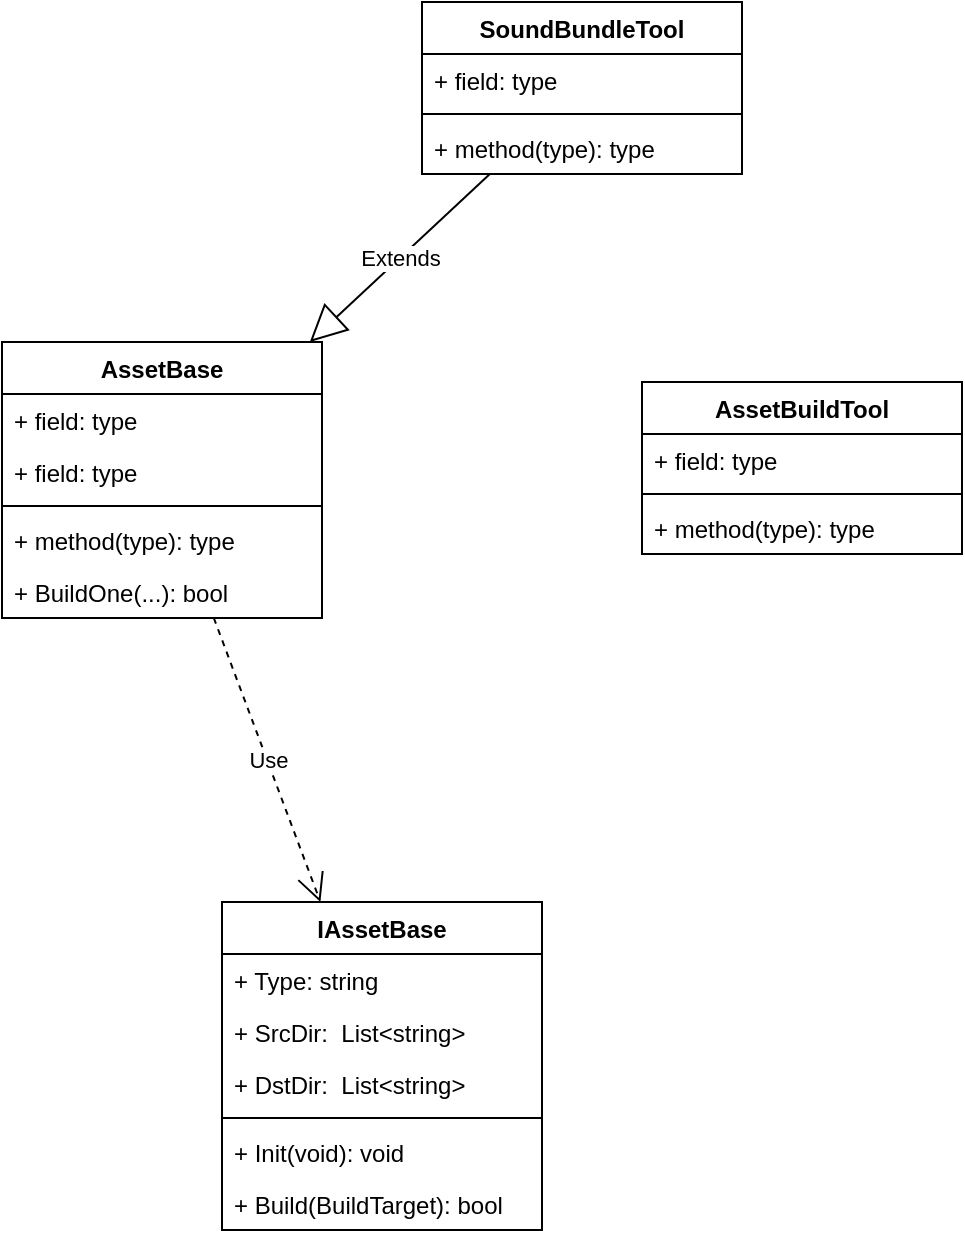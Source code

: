 <mxfile version="13.10.2" type="github">
  <diagram id="wl74t1s0iOg3rkkfqBoi" name="Page-1">
    <mxGraphModel dx="1422" dy="737" grid="1" gridSize="10" guides="1" tooltips="1" connect="1" arrows="1" fold="1" page="1" pageScale="1" pageWidth="827" pageHeight="1169" math="0" shadow="0">
      <root>
        <mxCell id="0" />
        <mxCell id="1" parent="0" />
        <mxCell id="-_zYcRxCDVInBpiU-xDr-5" value="IAssetBase" style="swimlane;fontStyle=1;align=center;verticalAlign=top;childLayout=stackLayout;horizontal=1;startSize=26;horizontalStack=0;resizeParent=1;resizeParentMax=0;resizeLast=0;collapsible=1;marginBottom=0;" vertex="1" parent="1">
          <mxGeometry x="180" y="640" width="160" height="164" as="geometry" />
        </mxCell>
        <mxCell id="-_zYcRxCDVInBpiU-xDr-6" value="+ Type: string" style="text;strokeColor=none;fillColor=none;align=left;verticalAlign=top;spacingLeft=4;spacingRight=4;overflow=hidden;rotatable=0;points=[[0,0.5],[1,0.5]];portConstraint=eastwest;" vertex="1" parent="-_zYcRxCDVInBpiU-xDr-5">
          <mxGeometry y="26" width="160" height="26" as="geometry" />
        </mxCell>
        <mxCell id="-_zYcRxCDVInBpiU-xDr-9" value="+ SrcDir:  List&lt;string&gt; " style="text;strokeColor=none;fillColor=none;align=left;verticalAlign=top;spacingLeft=4;spacingRight=4;overflow=hidden;rotatable=0;points=[[0,0.5],[1,0.5]];portConstraint=eastwest;" vertex="1" parent="-_zYcRxCDVInBpiU-xDr-5">
          <mxGeometry y="52" width="160" height="26" as="geometry" />
        </mxCell>
        <mxCell id="-_zYcRxCDVInBpiU-xDr-10" value="+ DstDir:  List&lt;string&gt; " style="text;strokeColor=none;fillColor=none;align=left;verticalAlign=top;spacingLeft=4;spacingRight=4;overflow=hidden;rotatable=0;points=[[0,0.5],[1,0.5]];portConstraint=eastwest;" vertex="1" parent="-_zYcRxCDVInBpiU-xDr-5">
          <mxGeometry y="78" width="160" height="26" as="geometry" />
        </mxCell>
        <mxCell id="-_zYcRxCDVInBpiU-xDr-7" value="" style="line;strokeWidth=1;fillColor=none;align=left;verticalAlign=middle;spacingTop=-1;spacingLeft=3;spacingRight=3;rotatable=0;labelPosition=right;points=[];portConstraint=eastwest;" vertex="1" parent="-_zYcRxCDVInBpiU-xDr-5">
          <mxGeometry y="104" width="160" height="8" as="geometry" />
        </mxCell>
        <mxCell id="-_zYcRxCDVInBpiU-xDr-8" value="+ Init(void): void" style="text;strokeColor=none;fillColor=none;align=left;verticalAlign=top;spacingLeft=4;spacingRight=4;overflow=hidden;rotatable=0;points=[[0,0.5],[1,0.5]];portConstraint=eastwest;" vertex="1" parent="-_zYcRxCDVInBpiU-xDr-5">
          <mxGeometry y="112" width="160" height="26" as="geometry" />
        </mxCell>
        <mxCell id="-_zYcRxCDVInBpiU-xDr-11" value="+ Build(BuildTarget): bool" style="text;strokeColor=none;fillColor=none;align=left;verticalAlign=top;spacingLeft=4;spacingRight=4;overflow=hidden;rotatable=0;points=[[0,0.5],[1,0.5]];portConstraint=eastwest;" vertex="1" parent="-_zYcRxCDVInBpiU-xDr-5">
          <mxGeometry y="138" width="160" height="26" as="geometry" />
        </mxCell>
        <mxCell id="-_zYcRxCDVInBpiU-xDr-12" value="AssetBase" style="swimlane;fontStyle=1;align=center;verticalAlign=top;childLayout=stackLayout;horizontal=1;startSize=26;horizontalStack=0;resizeParent=1;resizeParentMax=0;resizeLast=0;collapsible=1;marginBottom=0;" vertex="1" parent="1">
          <mxGeometry x="70" y="360" width="160" height="138" as="geometry" />
        </mxCell>
        <mxCell id="-_zYcRxCDVInBpiU-xDr-13" value="+ field: type" style="text;strokeColor=none;fillColor=none;align=left;verticalAlign=top;spacingLeft=4;spacingRight=4;overflow=hidden;rotatable=0;points=[[0,0.5],[1,0.5]];portConstraint=eastwest;" vertex="1" parent="-_zYcRxCDVInBpiU-xDr-12">
          <mxGeometry y="26" width="160" height="26" as="geometry" />
        </mxCell>
        <mxCell id="-_zYcRxCDVInBpiU-xDr-27" value="+ field: type" style="text;strokeColor=none;fillColor=none;align=left;verticalAlign=top;spacingLeft=4;spacingRight=4;overflow=hidden;rotatable=0;points=[[0,0.5],[1,0.5]];portConstraint=eastwest;" vertex="1" parent="-_zYcRxCDVInBpiU-xDr-12">
          <mxGeometry y="52" width="160" height="26" as="geometry" />
        </mxCell>
        <mxCell id="-_zYcRxCDVInBpiU-xDr-14" value="" style="line;strokeWidth=1;fillColor=none;align=left;verticalAlign=middle;spacingTop=-1;spacingLeft=3;spacingRight=3;rotatable=0;labelPosition=right;points=[];portConstraint=eastwest;" vertex="1" parent="-_zYcRxCDVInBpiU-xDr-12">
          <mxGeometry y="78" width="160" height="8" as="geometry" />
        </mxCell>
        <mxCell id="-_zYcRxCDVInBpiU-xDr-15" value="+ method(type): type" style="text;strokeColor=none;fillColor=none;align=left;verticalAlign=top;spacingLeft=4;spacingRight=4;overflow=hidden;rotatable=0;points=[[0,0.5],[1,0.5]];portConstraint=eastwest;" vertex="1" parent="-_zYcRxCDVInBpiU-xDr-12">
          <mxGeometry y="86" width="160" height="26" as="geometry" />
        </mxCell>
        <mxCell id="-_zYcRxCDVInBpiU-xDr-26" value="+ BuildOne(...): bool" style="text;strokeColor=none;fillColor=none;align=left;verticalAlign=top;spacingLeft=4;spacingRight=4;overflow=hidden;rotatable=0;points=[[0,0.5],[1,0.5]];portConstraint=eastwest;" vertex="1" parent="-_zYcRxCDVInBpiU-xDr-12">
          <mxGeometry y="112" width="160" height="26" as="geometry" />
        </mxCell>
        <mxCell id="-_zYcRxCDVInBpiU-xDr-16" value="Use" style="endArrow=open;endSize=12;dashed=1;html=1;" edge="1" parent="1" source="-_zYcRxCDVInBpiU-xDr-12" target="-_zYcRxCDVInBpiU-xDr-5">
          <mxGeometry width="160" relative="1" as="geometry">
            <mxPoint x="360" y="460" as="sourcePoint" />
            <mxPoint x="520" y="460" as="targetPoint" />
          </mxGeometry>
        </mxCell>
        <mxCell id="-_zYcRxCDVInBpiU-xDr-17" value="SoundBundleTool" style="swimlane;fontStyle=1;align=center;verticalAlign=top;childLayout=stackLayout;horizontal=1;startSize=26;horizontalStack=0;resizeParent=1;resizeParentMax=0;resizeLast=0;collapsible=1;marginBottom=0;" vertex="1" parent="1">
          <mxGeometry x="280" y="190" width="160" height="86" as="geometry" />
        </mxCell>
        <mxCell id="-_zYcRxCDVInBpiU-xDr-18" value="+ field: type" style="text;strokeColor=none;fillColor=none;align=left;verticalAlign=top;spacingLeft=4;spacingRight=4;overflow=hidden;rotatable=0;points=[[0,0.5],[1,0.5]];portConstraint=eastwest;" vertex="1" parent="-_zYcRxCDVInBpiU-xDr-17">
          <mxGeometry y="26" width="160" height="26" as="geometry" />
        </mxCell>
        <mxCell id="-_zYcRxCDVInBpiU-xDr-19" value="" style="line;strokeWidth=1;fillColor=none;align=left;verticalAlign=middle;spacingTop=-1;spacingLeft=3;spacingRight=3;rotatable=0;labelPosition=right;points=[];portConstraint=eastwest;" vertex="1" parent="-_zYcRxCDVInBpiU-xDr-17">
          <mxGeometry y="52" width="160" height="8" as="geometry" />
        </mxCell>
        <mxCell id="-_zYcRxCDVInBpiU-xDr-20" value="+ method(type): type" style="text;strokeColor=none;fillColor=none;align=left;verticalAlign=top;spacingLeft=4;spacingRight=4;overflow=hidden;rotatable=0;points=[[0,0.5],[1,0.5]];portConstraint=eastwest;" vertex="1" parent="-_zYcRxCDVInBpiU-xDr-17">
          <mxGeometry y="60" width="160" height="26" as="geometry" />
        </mxCell>
        <mxCell id="-_zYcRxCDVInBpiU-xDr-21" value="Extends" style="endArrow=block;endSize=16;endFill=0;html=1;" edge="1" parent="1" source="-_zYcRxCDVInBpiU-xDr-17" target="-_zYcRxCDVInBpiU-xDr-12">
          <mxGeometry width="160" relative="1" as="geometry">
            <mxPoint x="360" y="460" as="sourcePoint" />
            <mxPoint x="520" y="460" as="targetPoint" />
          </mxGeometry>
        </mxCell>
        <mxCell id="-_zYcRxCDVInBpiU-xDr-22" value="AssetBuildTool" style="swimlane;fontStyle=1;align=center;verticalAlign=top;childLayout=stackLayout;horizontal=1;startSize=26;horizontalStack=0;resizeParent=1;resizeParentMax=0;resizeLast=0;collapsible=1;marginBottom=0;" vertex="1" parent="1">
          <mxGeometry x="390" y="380" width="160" height="86" as="geometry" />
        </mxCell>
        <mxCell id="-_zYcRxCDVInBpiU-xDr-23" value="+ field: type" style="text;strokeColor=none;fillColor=none;align=left;verticalAlign=top;spacingLeft=4;spacingRight=4;overflow=hidden;rotatable=0;points=[[0,0.5],[1,0.5]];portConstraint=eastwest;" vertex="1" parent="-_zYcRxCDVInBpiU-xDr-22">
          <mxGeometry y="26" width="160" height="26" as="geometry" />
        </mxCell>
        <mxCell id="-_zYcRxCDVInBpiU-xDr-24" value="" style="line;strokeWidth=1;fillColor=none;align=left;verticalAlign=middle;spacingTop=-1;spacingLeft=3;spacingRight=3;rotatable=0;labelPosition=right;points=[];portConstraint=eastwest;" vertex="1" parent="-_zYcRxCDVInBpiU-xDr-22">
          <mxGeometry y="52" width="160" height="8" as="geometry" />
        </mxCell>
        <mxCell id="-_zYcRxCDVInBpiU-xDr-25" value="+ method(type): type" style="text;strokeColor=none;fillColor=none;align=left;verticalAlign=top;spacingLeft=4;spacingRight=4;overflow=hidden;rotatable=0;points=[[0,0.5],[1,0.5]];portConstraint=eastwest;" vertex="1" parent="-_zYcRxCDVInBpiU-xDr-22">
          <mxGeometry y="60" width="160" height="26" as="geometry" />
        </mxCell>
      </root>
    </mxGraphModel>
  </diagram>
</mxfile>
